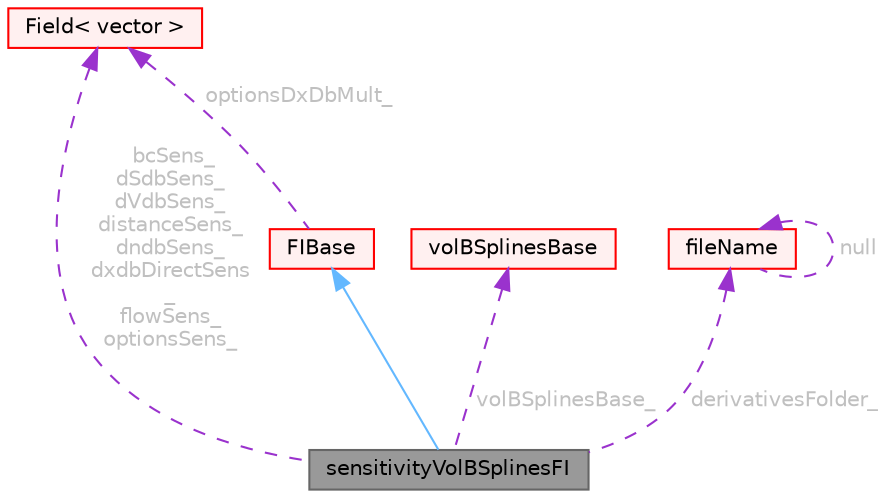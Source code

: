 digraph "sensitivityVolBSplinesFI"
{
 // LATEX_PDF_SIZE
  bgcolor="transparent";
  edge [fontname=Helvetica,fontsize=10,labelfontname=Helvetica,labelfontsize=10];
  node [fontname=Helvetica,fontsize=10,shape=box,height=0.2,width=0.4];
  Node1 [id="Node000001",label="sensitivityVolBSplinesFI",height=0.2,width=0.4,color="gray40", fillcolor="grey60", style="filled", fontcolor="black",tooltip="Calculation of adjoint based sensitivities at vol B-Splines control points using the FI approach."];
  Node2 -> Node1 [id="edge1_Node000001_Node000002",dir="back",color="steelblue1",style="solid",tooltip=" "];
  Node2 [id="Node000002",label="FIBase",height=0.2,width=0.4,color="red", fillcolor="#FFF0F0", style="filled",URL="$classFoam_1_1incompressible_1_1FIBase.html",tooltip="Base class for Field Integral-based sensitivity derivatives."];
  Node90 -> Node2 [id="edge2_Node000002_Node000090",dir="back",color="darkorchid3",style="dashed",tooltip=" ",label=" optionsDxDbMult_",fontcolor="grey" ];
  Node90 [id="Node000090",label="Field\< vector \>",height=0.2,width=0.4,color="red", fillcolor="#FFF0F0", style="filled",URL="$classFoam_1_1Field.html",tooltip=" "];
  Node93 -> Node1 [id="edge3_Node000001_Node000093",dir="back",color="darkorchid3",style="dashed",tooltip=" ",label=" volBSplinesBase_",fontcolor="grey" ];
  Node93 [id="Node000093",label="volBSplinesBase",height=0.2,width=0.4,color="red", fillcolor="#FFF0F0", style="filled",URL="$classFoam_1_1volBSplinesBase.html",tooltip="Class constructing a number of volumetric B-Splines boxes, read from dynamicMeshDict...."];
  Node90 -> Node1 [id="edge4_Node000001_Node000090",dir="back",color="darkorchid3",style="dashed",tooltip=" ",label=" bcSens_\ndSdbSens_\ndVdbSens_\ndistanceSens_\ndndbSens_\ndxdbDirectSens\l_\nflowSens_\noptionsSens_",fontcolor="grey" ];
  Node102 -> Node1 [id="edge5_Node000001_Node000102",dir="back",color="darkorchid3",style="dashed",tooltip=" ",label=" derivativesFolder_",fontcolor="grey" ];
  Node102 [id="Node000102",label="fileName",height=0.2,width=0.4,color="red", fillcolor="#FFF0F0", style="filled",URL="$classFoam_1_1fileName.html",tooltip="A class for handling file names."];
  Node102 -> Node102 [id="edge6_Node000102_Node000102",dir="back",color="darkorchid3",style="dashed",tooltip=" ",label=" null",fontcolor="grey" ];
}
